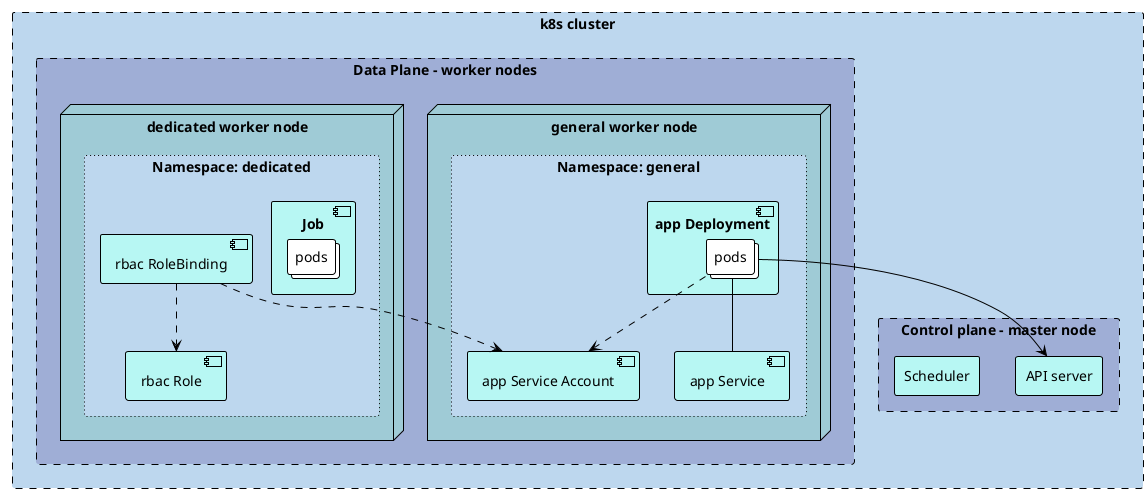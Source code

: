 @startuml

!theme plain

rectangle "k8s cluster" as k8s_cluster #BDD7EE;line.dashed {
    top to bottom direction

    rectangle "Control plane - master node" #9FAED6;line.dashed {
        rectangle "API server" as api_server #B7F7F3 {
        }
        rectangle "Scheduler" #B7F7F3 {
        }
    }

    rectangle "Data Plane - worker nodes" #9FAED6;line.dashed {
        node "general worker node" #9FCBD6 {
            rectangle "Namespace: general" #BDD7EE;line.dotted {
                component "app Deployment" #B7F7F3 {
                    collections "pods" as app_pods
                }
                component "app Service" as app_service #B7F7F3 {
                }
                component "app Service Account" as service_account #B7F7F3 {
                }
            }
        }

        node "dedicated worker node" #9FCBD6 {
            rectangle "Namespace: dedicated" #BDD7EE;line.dotted {
                component "rbac Role" as role #B7F7F3 {
                }
                component "rbac RoleBinding" as role_binding #B7F7F3 {
                }
                component "Job" #B7F7F3 {
                    collections pods
                }
            }
        }
    }

    role_binding ..> role
    role_binding ..> service_account
    app_pods ..> service_account
    app_pods --> api_server
    app_pods -- app_service
}

@enduml
